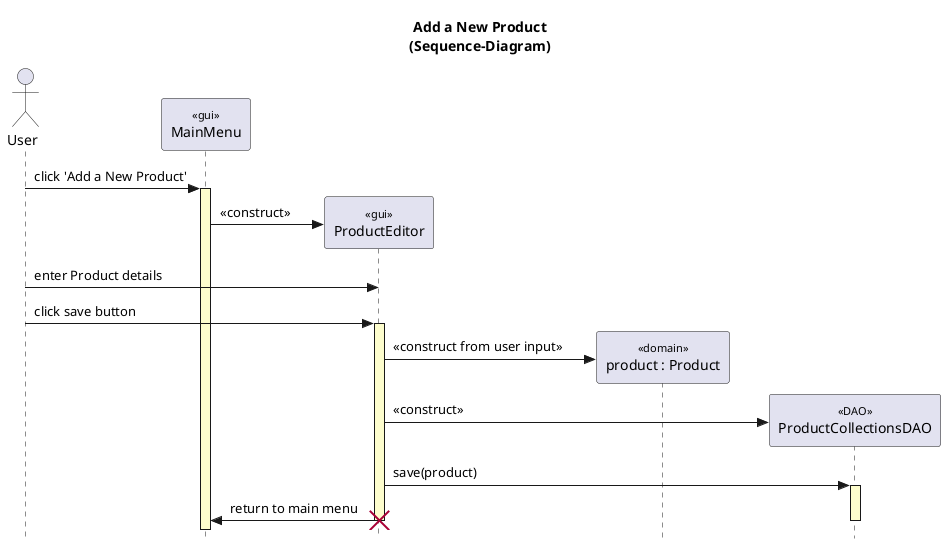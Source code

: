 @startuml AddProduct

title : "Add a New Product\n(Sequence-Diagram)"

' style tweaks to make the diagram a little more readable
skinparam {
	Style strictuml
	RoundCorner 5
	BoxPadding 35
	ParticipantPadding 15
    Padding 2

	Sequence {
		' make activations yellow too
		LifeLineBackgroundColor #FDFDCD

		' make stereotypes more presentable
		Stereotype {
			Font {
				Size 11
				Style plain
			}
		}
	}

	Database {
		' make database border consistent with the rest of the diagram
		BorderColor #A80036
	}

}

actor "User" as user
participant "MainMenu" as menu <<gui>>
participant "ProductEditor" as editor <<gui>>
participant "product : Product" as product <<domain>>
participant "ProductCollectionsDAO" as dao <<DAO>>

'user clicks 'add new product' button
user -> menu++: click 'Add a New Product'
create editor
menu -> editor : «construct»

' user enters product details and clicks the 'save' button
user -> editor : enter Product details
user -> editor++ : click save button

' construct product object
create product
editor -> product : «construct from user input»

' construct DAO
create dao
editor -> dao : «construct»

' save product in the data store
editor -> dao++ : save(product)
editor -> menu : return to main menu
dao--
editor--

destroy editor

@enduml
